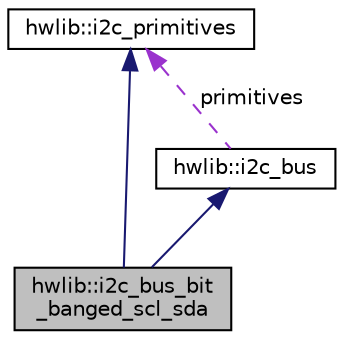 digraph "hwlib::i2c_bus_bit_banged_scl_sda"
{
  edge [fontname="Helvetica",fontsize="10",labelfontname="Helvetica",labelfontsize="10"];
  node [fontname="Helvetica",fontsize="10",shape=record];
  Node3 [label="hwlib::i2c_bus_bit\l_banged_scl_sda",height=0.2,width=0.4,color="black", fillcolor="grey75", style="filled", fontcolor="black"];
  Node4 -> Node3 [dir="back",color="midnightblue",fontsize="10",style="solid",fontname="Helvetica"];
  Node4 [label="hwlib::i2c_primitives",height=0.2,width=0.4,color="black", fillcolor="white", style="filled",URL="$classhwlib_1_1i2c__primitives.html"];
  Node5 -> Node3 [dir="back",color="midnightblue",fontsize="10",style="solid",fontname="Helvetica"];
  Node5 [label="hwlib::i2c_bus",height=0.2,width=0.4,color="black", fillcolor="white", style="filled",URL="$classhwlib_1_1i2c__bus.html"];
  Node4 -> Node5 [dir="back",color="darkorchid3",fontsize="10",style="dashed",label=" primitives" ,fontname="Helvetica"];
}

